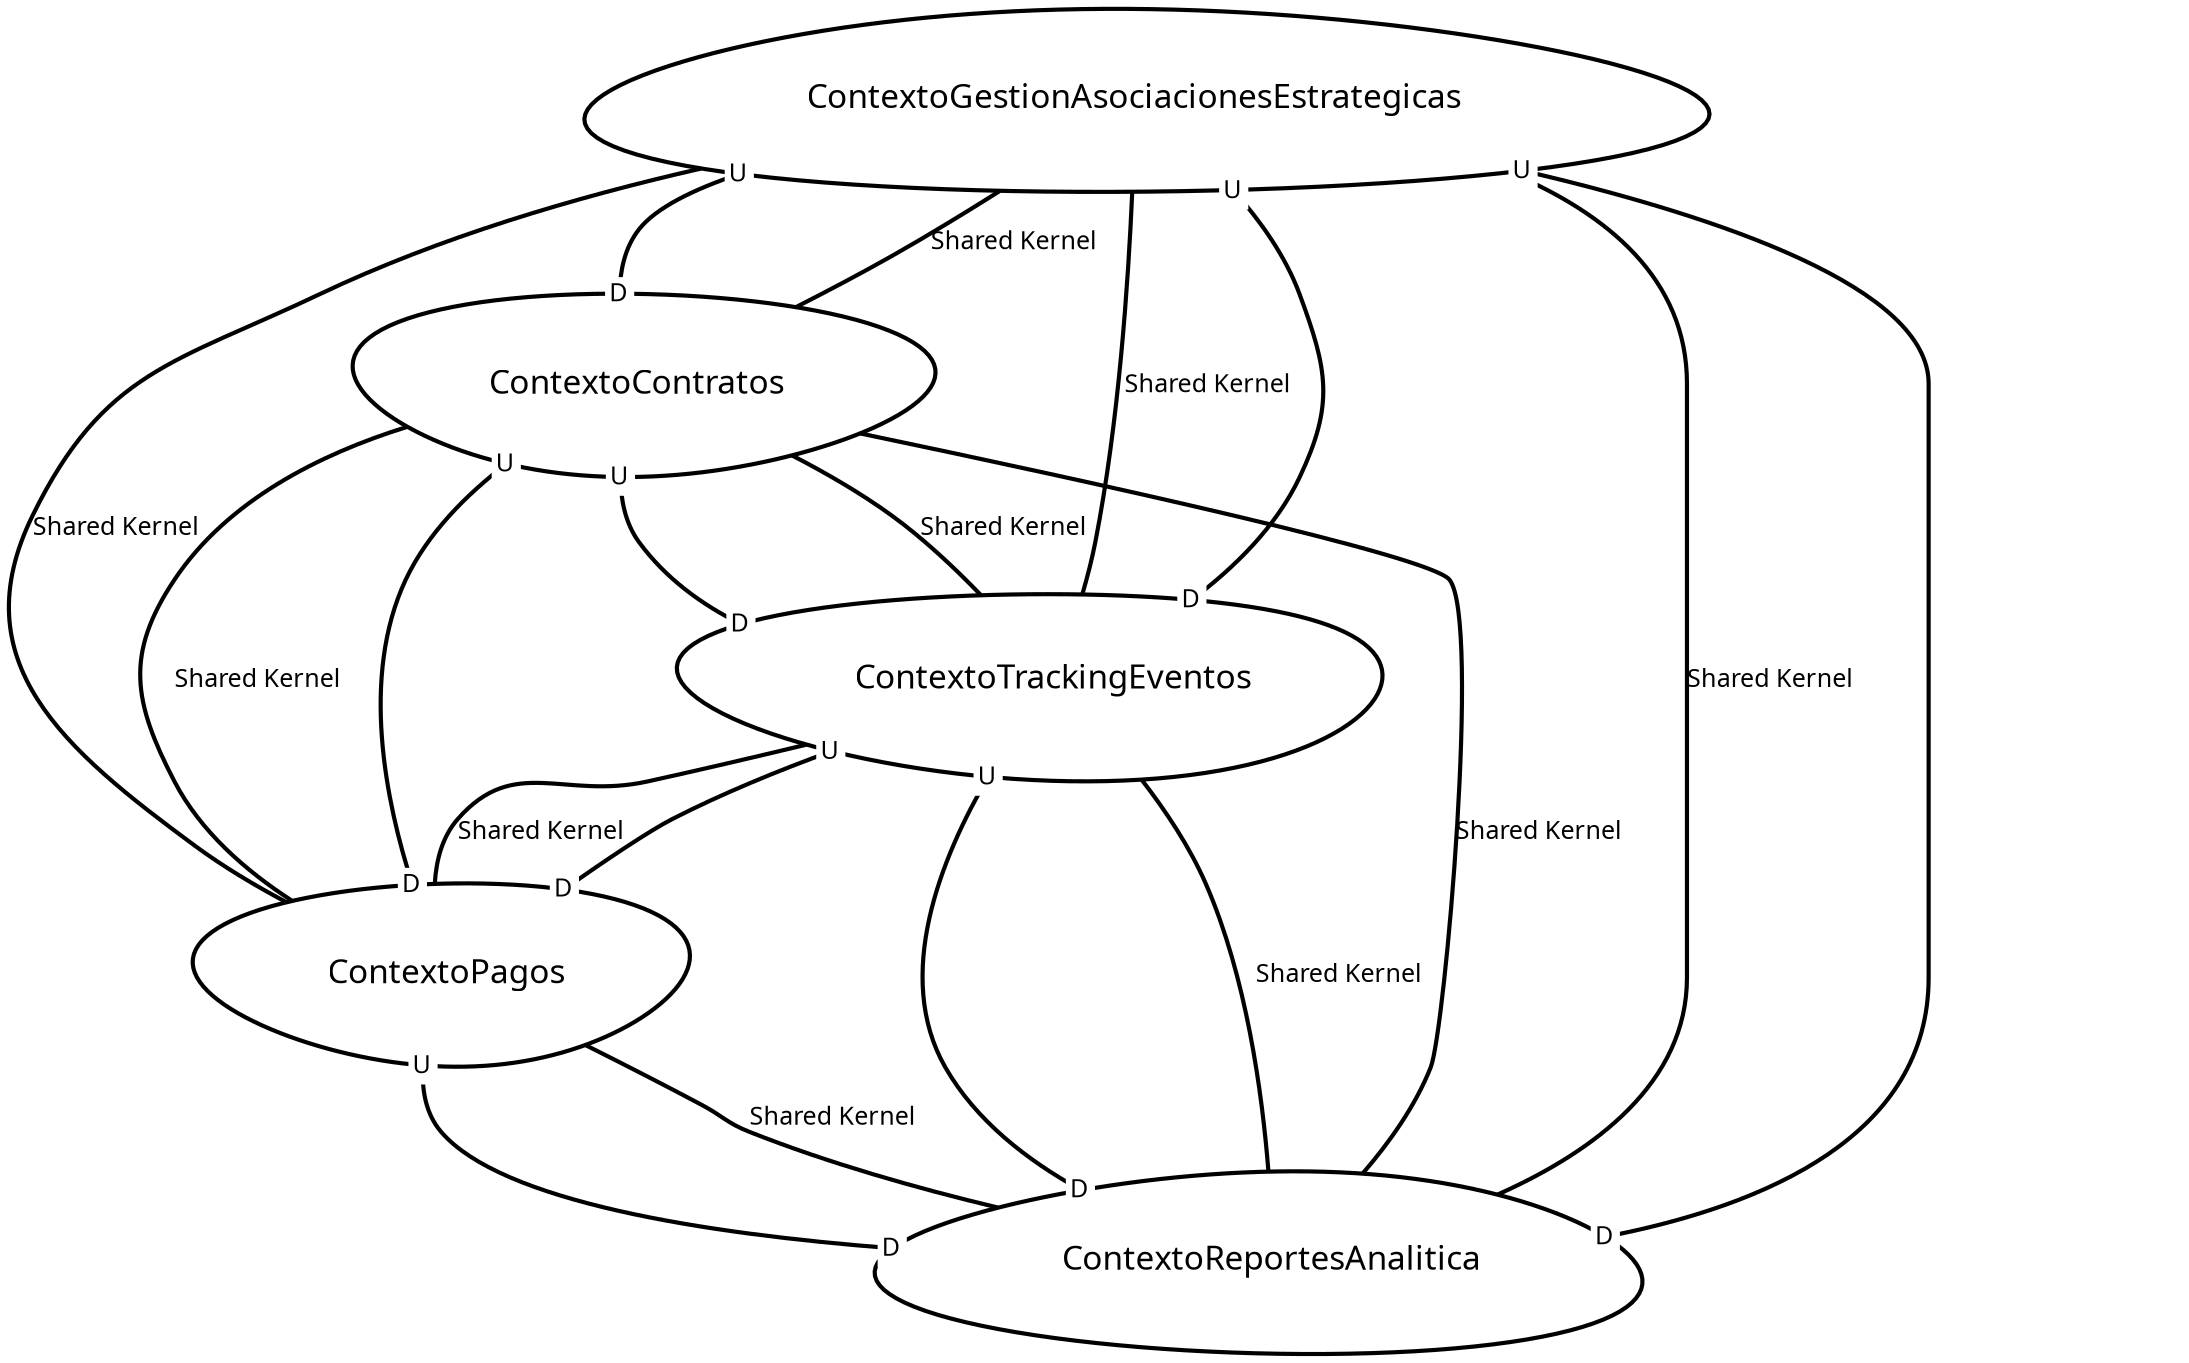 digraph "ContextMapGraph" {
graph ["imagepath"="/tmp/GraphvizJava"]
"ContextoContratos" ["margin"="0.3","orientation"="172","shape"="egg","fontsize"="16","style"="bold","label"="ContextoContratos\n","fontname"="sans-serif"]
"ContextoPagos" ["margin"="0.3","orientation"="188","shape"="egg","fontsize"="16","style"="bold","label"="ContextoPagos\n","fontname"="sans-serif"]
"ContextoReportesAnalitica" ["margin"="0.3","orientation"="348","shape"="egg","fontsize"="16","style"="bold","label"="ContextoReportesAnalitica\n","fontname"="sans-serif"]
"ContextoTrackingEventos" ["margin"="0.3","orientation"="311","shape"="egg","fontsize"="16","style"="bold","label"="ContextoTrackingEventos\n","fontname"="sans-serif"]
"ContextoGestionAsociacionesEstrategicas" ["margin"="0.3","orientation"="7","shape"="egg","fontsize"="16","style"="bold","label"="ContextoGestionAsociacionesEstrategicas\n","fontname"="sans-serif"]
"ContextoContratos" -> "ContextoPagos" ["fontsize"="12","style"="bold","label"="Shared Kernel","dir"="none","fontname"="sans-serif"]
"ContextoContratos" -> "ContextoTrackingEventos" ["headlabel"=<<table cellspacing="0" cellborder="0" border="0">
<tr><td bgcolor="white">D</td></tr>
</table>>,"labeldistance"="0","fontsize"="12","taillabel"=<<table cellspacing="0" cellborder="0" border="0">
<tr><td bgcolor="white">U</td></tr>
</table>>,"style"="bold","label"="                                        ","dir"="none","fontname"="sans-serif"]
"ContextoContratos" -> "ContextoPagos" ["headlabel"=<<table cellspacing="0" cellborder="0" border="0">
<tr><td bgcolor="white">D</td></tr>
</table>>,"labeldistance"="0","fontsize"="12","taillabel"=<<table cellspacing="0" cellborder="0" border="0">
<tr><td bgcolor="white">U</td></tr>
</table>>,"style"="bold","label"="                                        ","dir"="none","fontname"="sans-serif"]
"ContextoContratos" -> "ContextoTrackingEventos" ["fontsize"="12","style"="bold","label"="Shared Kernel","dir"="none","fontname"="sans-serif"]
"ContextoContratos" -> "ContextoReportesAnalitica" ["fontsize"="12","style"="bold","label"="Shared Kernel","dir"="none","fontname"="sans-serif"]
"ContextoPagos" -> "ContextoReportesAnalitica" ["fontsize"="12","style"="bold","label"="Shared Kernel","dir"="none","fontname"="sans-serif"]
"ContextoPagos" -> "ContextoReportesAnalitica" ["headlabel"=<<table cellspacing="0" cellborder="0" border="0">
<tr><td bgcolor="white">D</td></tr>
</table>>,"labeldistance"="0","fontsize"="12","taillabel"=<<table cellspacing="0" cellborder="0" border="0">
<tr><td bgcolor="white">U</td></tr>
</table>>,"style"="bold","label"="                                        ","dir"="none","fontname"="sans-serif"]
"ContextoTrackingEventos" -> "ContextoReportesAnalitica" ["fontsize"="12","style"="bold","label"="Shared Kernel","dir"="none","fontname"="sans-serif"]
"ContextoTrackingEventos" -> "ContextoPagos" ["fontsize"="12","style"="bold","label"="Shared Kernel","dir"="none","fontname"="sans-serif"]
"ContextoTrackingEventos" -> "ContextoReportesAnalitica" ["headlabel"=<<table cellspacing="0" cellborder="0" border="0">
<tr><td bgcolor="white">D</td></tr>
</table>>,"labeldistance"="0","fontsize"="12","taillabel"=<<table cellspacing="0" cellborder="0" border="0">
<tr><td bgcolor="white">U</td></tr>
</table>>,"style"="bold","label"="                                        ","dir"="none","fontname"="sans-serif"]
"ContextoTrackingEventos" -> "ContextoPagos" ["headlabel"=<<table cellspacing="0" cellborder="0" border="0">
<tr><td bgcolor="white">D</td></tr>
</table>>,"labeldistance"="0","fontsize"="12","taillabel"=<<table cellspacing="0" cellborder="0" border="0">
<tr><td bgcolor="white">U</td></tr>
</table>>,"style"="bold","label"="                                        ","dir"="none","fontname"="sans-serif"]
"ContextoGestionAsociacionesEstrategicas" -> "ContextoPagos" ["fontsize"="12","style"="bold","label"="Shared Kernel","dir"="none","fontname"="sans-serif"]
"ContextoGestionAsociacionesEstrategicas" -> "ContextoContratos" ["headlabel"=<<table cellspacing="0" cellborder="0" border="0">
<tr><td bgcolor="white">D</td></tr>
</table>>,"labeldistance"="0","fontsize"="12","taillabel"=<<table cellspacing="0" cellborder="0" border="0">
<tr><td bgcolor="white">U</td></tr>
</table>>,"style"="bold","label"="                                        ","dir"="none","fontname"="sans-serif"]
"ContextoGestionAsociacionesEstrategicas" -> "ContextoTrackingEventos" ["fontsize"="12","style"="bold","label"="Shared Kernel","dir"="none","fontname"="sans-serif"]
"ContextoGestionAsociacionesEstrategicas" -> "ContextoContratos" ["fontsize"="12","style"="bold","label"="Shared Kernel","dir"="none","fontname"="sans-serif"]
"ContextoGestionAsociacionesEstrategicas" -> "ContextoTrackingEventos" ["headlabel"=<<table cellspacing="0" cellborder="0" border="0">
<tr><td bgcolor="white">D</td></tr>
</table>>,"labeldistance"="0","fontsize"="12","taillabel"=<<table cellspacing="0" cellborder="0" border="0">
<tr><td bgcolor="white">U</td></tr>
</table>>,"style"="bold","label"="                                        ","dir"="none","fontname"="sans-serif"]
"ContextoGestionAsociacionesEstrategicas" -> "ContextoReportesAnalitica" ["fontsize"="12","style"="bold","label"="Shared Kernel","dir"="none","fontname"="sans-serif"]
"ContextoGestionAsociacionesEstrategicas" -> "ContextoReportesAnalitica" ["headlabel"=<<table cellspacing="0" cellborder="0" border="0">
<tr><td bgcolor="white">D</td></tr>
</table>>,"labeldistance"="0","fontsize"="12","taillabel"=<<table cellspacing="0" cellborder="0" border="0">
<tr><td bgcolor="white">U</td></tr>
</table>>,"style"="bold","label"="                                        ","dir"="none","fontname"="sans-serif"]
}